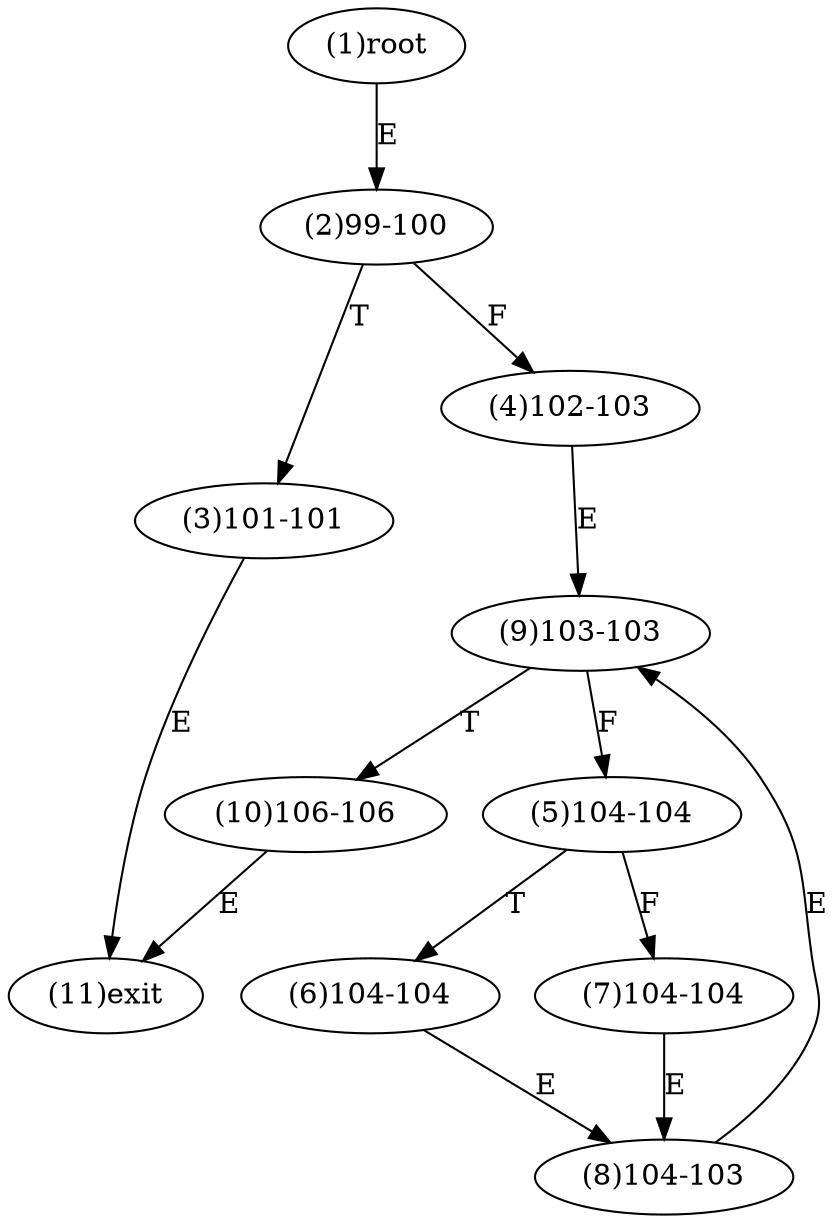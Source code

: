 digraph "" { 
1[ label="(1)root"];
2[ label="(2)99-100"];
3[ label="(3)101-101"];
4[ label="(4)102-103"];
5[ label="(5)104-104"];
6[ label="(6)104-104"];
7[ label="(7)104-104"];
8[ label="(8)104-103"];
9[ label="(9)103-103"];
10[ label="(10)106-106"];
11[ label="(11)exit"];
1->2[ label="E"];
2->4[ label="F"];
2->3[ label="T"];
3->11[ label="E"];
4->9[ label="E"];
5->7[ label="F"];
5->6[ label="T"];
6->8[ label="E"];
7->8[ label="E"];
8->9[ label="E"];
9->5[ label="F"];
9->10[ label="T"];
10->11[ label="E"];
}
